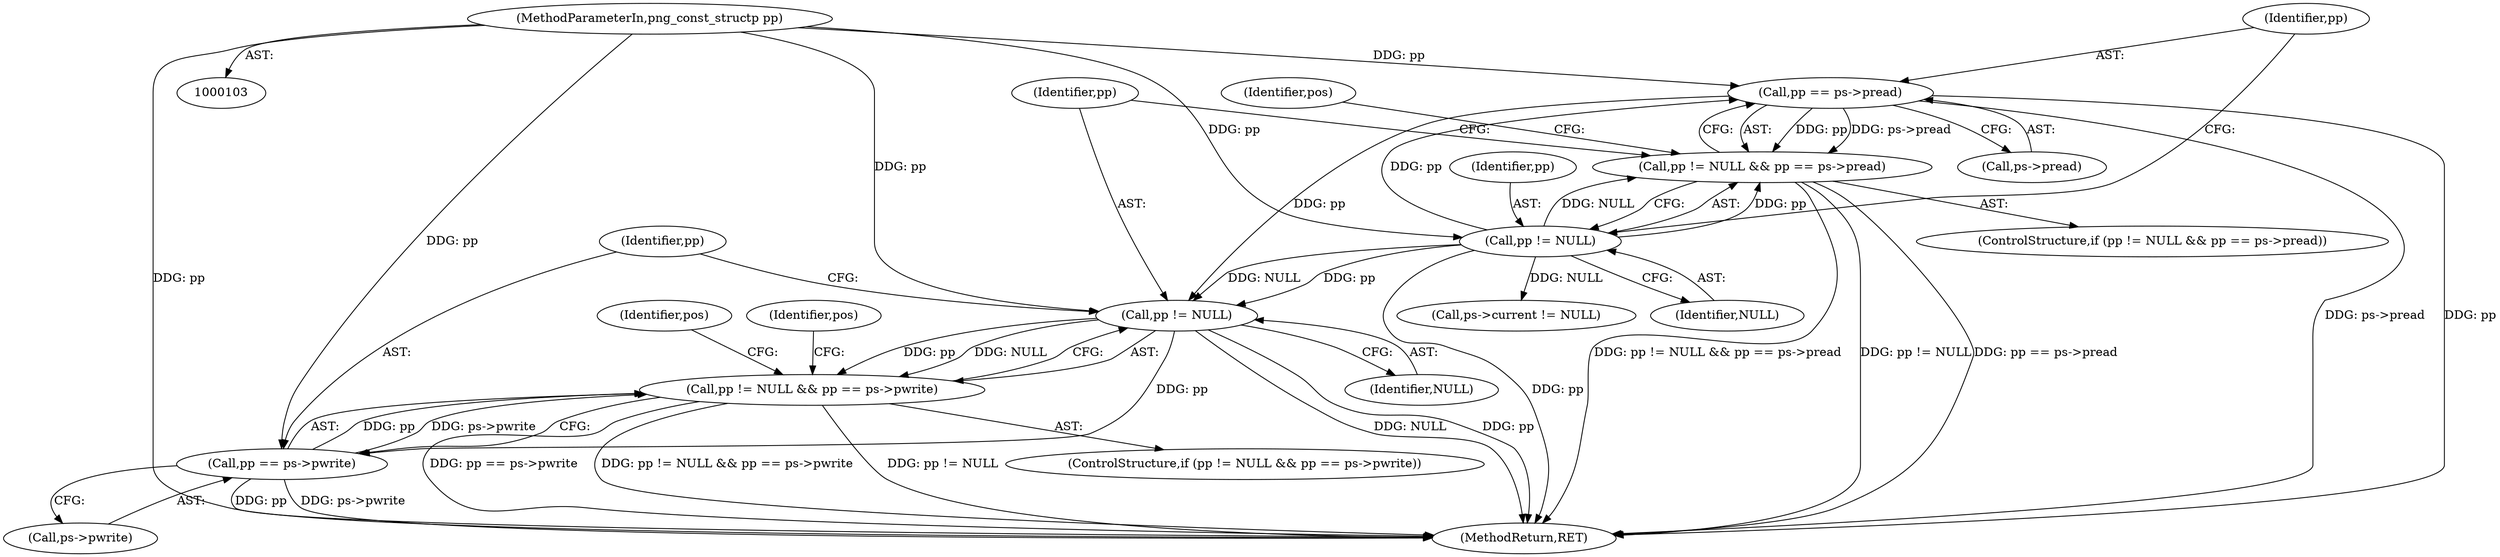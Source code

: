 digraph "0_Android_9d4853418ab2f754c2b63e091c29c5529b8b86ca_140@API" {
"1000116" [label="(Call,pp == ps->pread)"];
"1000113" [label="(Call,pp != NULL)"];
"1000105" [label="(MethodParameterIn,png_const_structp pp)"];
"1000112" [label="(Call,pp != NULL && pp == ps->pread)"];
"1000157" [label="(Call,pp != NULL)"];
"1000156" [label="(Call,pp != NULL && pp == ps->pwrite)"];
"1000160" [label="(Call,pp == ps->pwrite)"];
"1000160" [label="(Call,pp == ps->pwrite)"];
"1000162" [label="(Call,ps->pwrite)"];
"1000167" [label="(Identifier,pos)"];
"1000156" [label="(Call,pp != NULL && pp == ps->pwrite)"];
"1000232" [label="(MethodReturn,RET)"];
"1000118" [label="(Call,ps->pread)"];
"1000192" [label="(Identifier,pos)"];
"1000112" [label="(Call,pp != NULL && pp == ps->pread)"];
"1000157" [label="(Call,pp != NULL)"];
"1000105" [label="(MethodParameterIn,png_const_structp pp)"];
"1000114" [label="(Identifier,pp)"];
"1000159" [label="(Identifier,NULL)"];
"1000161" [label="(Identifier,pp)"];
"1000115" [label="(Identifier,NULL)"];
"1000123" [label="(Identifier,pos)"];
"1000155" [label="(ControlStructure,if (pp != NULL && pp == ps->pwrite))"];
"1000158" [label="(Identifier,pp)"];
"1000116" [label="(Call,pp == ps->pread)"];
"1000113" [label="(Call,pp != NULL)"];
"1000111" [label="(ControlStructure,if (pp != NULL && pp == ps->pread))"];
"1000117" [label="(Identifier,pp)"];
"1000130" [label="(Call,ps->current != NULL)"];
"1000116" -> "1000112"  [label="AST: "];
"1000116" -> "1000118"  [label="CFG: "];
"1000117" -> "1000116"  [label="AST: "];
"1000118" -> "1000116"  [label="AST: "];
"1000112" -> "1000116"  [label="CFG: "];
"1000116" -> "1000232"  [label="DDG: ps->pread"];
"1000116" -> "1000232"  [label="DDG: pp"];
"1000116" -> "1000112"  [label="DDG: pp"];
"1000116" -> "1000112"  [label="DDG: ps->pread"];
"1000113" -> "1000116"  [label="DDG: pp"];
"1000105" -> "1000116"  [label="DDG: pp"];
"1000116" -> "1000157"  [label="DDG: pp"];
"1000113" -> "1000112"  [label="AST: "];
"1000113" -> "1000115"  [label="CFG: "];
"1000114" -> "1000113"  [label="AST: "];
"1000115" -> "1000113"  [label="AST: "];
"1000117" -> "1000113"  [label="CFG: "];
"1000112" -> "1000113"  [label="CFG: "];
"1000113" -> "1000232"  [label="DDG: pp"];
"1000113" -> "1000112"  [label="DDG: pp"];
"1000113" -> "1000112"  [label="DDG: NULL"];
"1000105" -> "1000113"  [label="DDG: pp"];
"1000113" -> "1000130"  [label="DDG: NULL"];
"1000113" -> "1000157"  [label="DDG: pp"];
"1000113" -> "1000157"  [label="DDG: NULL"];
"1000105" -> "1000103"  [label="AST: "];
"1000105" -> "1000232"  [label="DDG: pp"];
"1000105" -> "1000157"  [label="DDG: pp"];
"1000105" -> "1000160"  [label="DDG: pp"];
"1000112" -> "1000111"  [label="AST: "];
"1000123" -> "1000112"  [label="CFG: "];
"1000158" -> "1000112"  [label="CFG: "];
"1000112" -> "1000232"  [label="DDG: pp != NULL && pp == ps->pread"];
"1000112" -> "1000232"  [label="DDG: pp != NULL"];
"1000112" -> "1000232"  [label="DDG: pp == ps->pread"];
"1000157" -> "1000156"  [label="AST: "];
"1000157" -> "1000159"  [label="CFG: "];
"1000158" -> "1000157"  [label="AST: "];
"1000159" -> "1000157"  [label="AST: "];
"1000161" -> "1000157"  [label="CFG: "];
"1000156" -> "1000157"  [label="CFG: "];
"1000157" -> "1000232"  [label="DDG: NULL"];
"1000157" -> "1000232"  [label="DDG: pp"];
"1000157" -> "1000156"  [label="DDG: pp"];
"1000157" -> "1000156"  [label="DDG: NULL"];
"1000157" -> "1000160"  [label="DDG: pp"];
"1000156" -> "1000155"  [label="AST: "];
"1000156" -> "1000160"  [label="CFG: "];
"1000160" -> "1000156"  [label="AST: "];
"1000167" -> "1000156"  [label="CFG: "];
"1000192" -> "1000156"  [label="CFG: "];
"1000156" -> "1000232"  [label="DDG: pp != NULL"];
"1000156" -> "1000232"  [label="DDG: pp == ps->pwrite"];
"1000156" -> "1000232"  [label="DDG: pp != NULL && pp == ps->pwrite"];
"1000160" -> "1000156"  [label="DDG: pp"];
"1000160" -> "1000156"  [label="DDG: ps->pwrite"];
"1000160" -> "1000162"  [label="CFG: "];
"1000161" -> "1000160"  [label="AST: "];
"1000162" -> "1000160"  [label="AST: "];
"1000160" -> "1000232"  [label="DDG: ps->pwrite"];
"1000160" -> "1000232"  [label="DDG: pp"];
}
